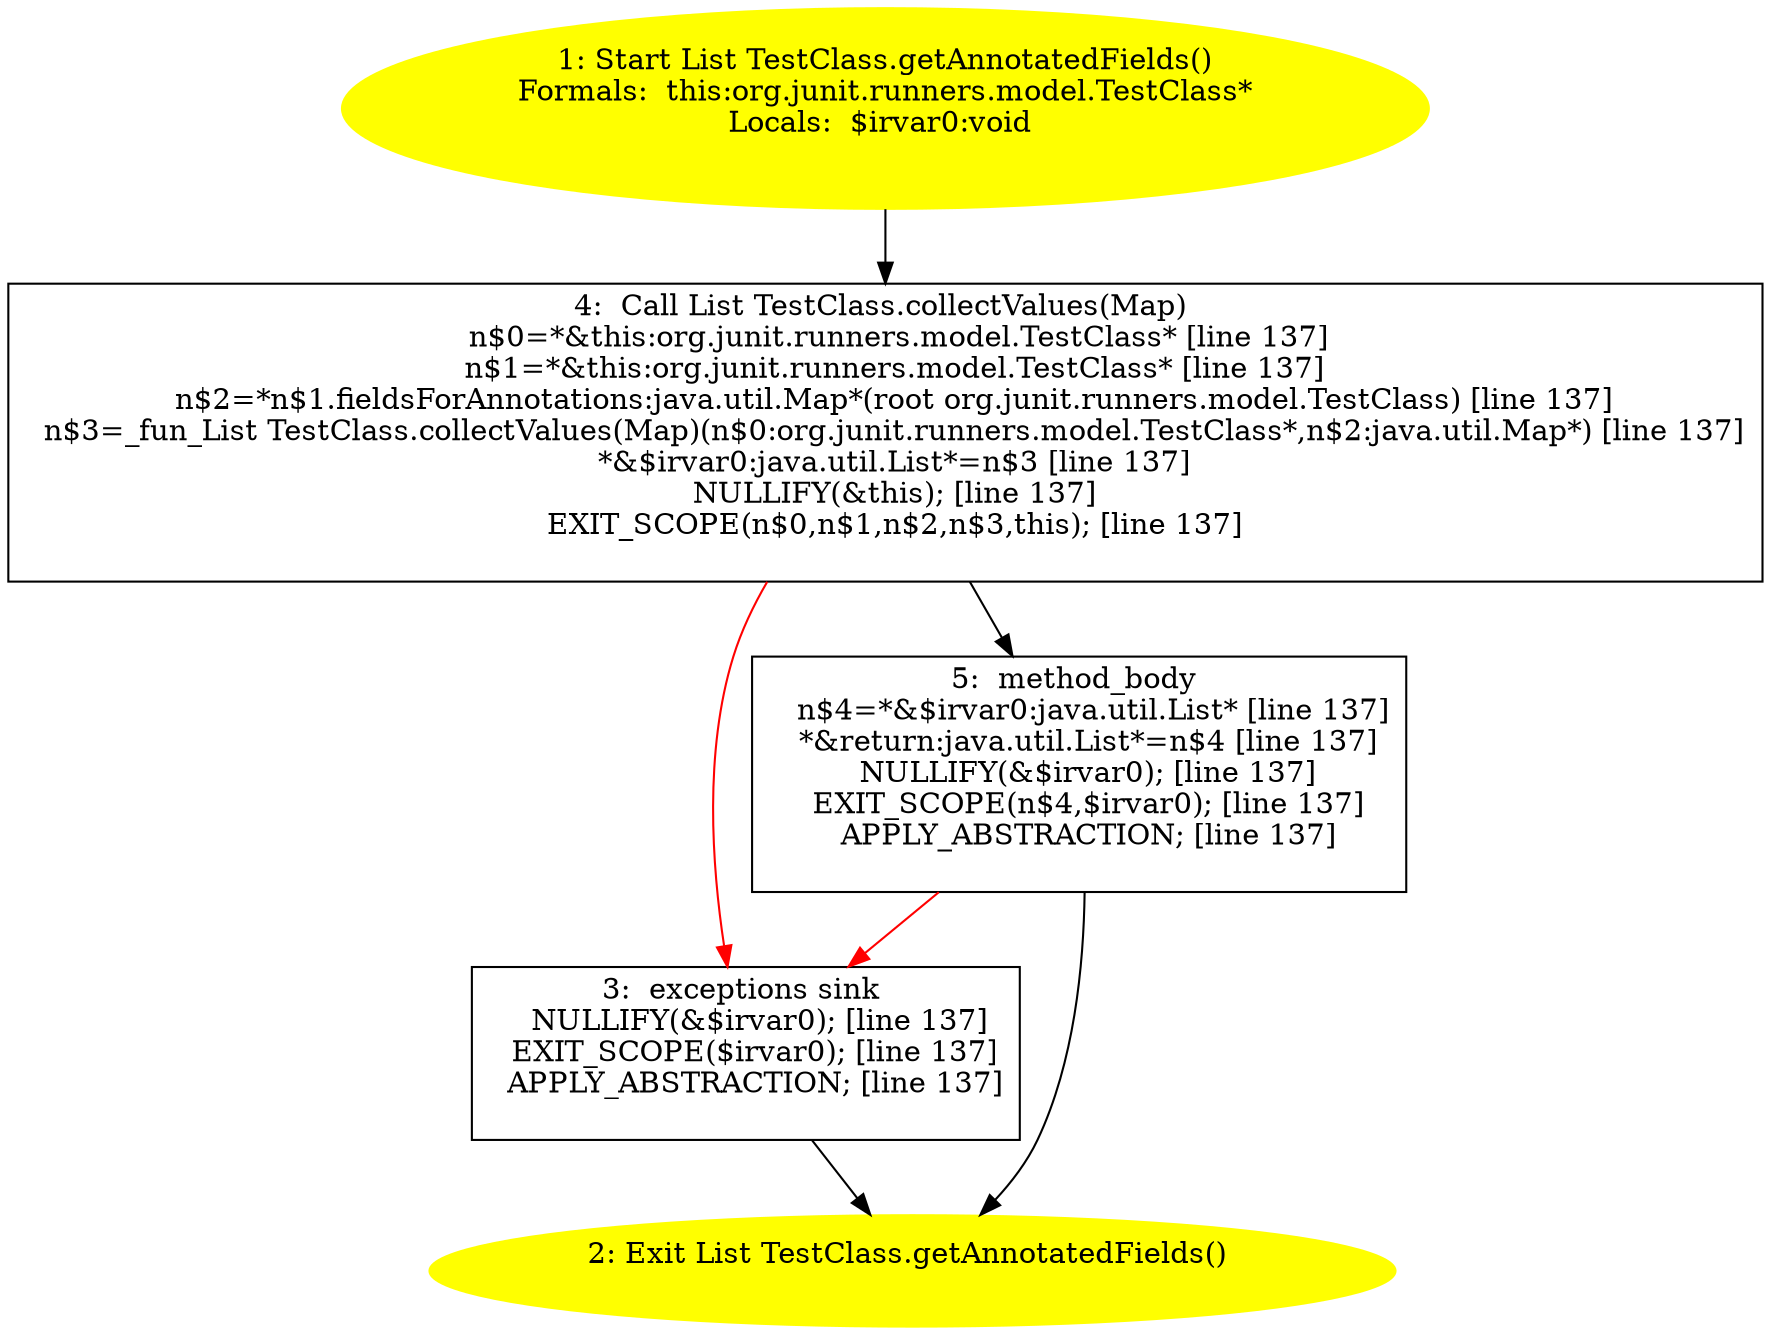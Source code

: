 /* @generated */
digraph cfg {
"org.junit.runners.model.TestClass.getAnnotatedFields():java.util.List.a63d42263829eb0e30f9e236c666a1ca_1" [label="1: Start List TestClass.getAnnotatedFields()\nFormals:  this:org.junit.runners.model.TestClass*\nLocals:  $irvar0:void \n  " color=yellow style=filled]
	

	 "org.junit.runners.model.TestClass.getAnnotatedFields():java.util.List.a63d42263829eb0e30f9e236c666a1ca_1" -> "org.junit.runners.model.TestClass.getAnnotatedFields():java.util.List.a63d42263829eb0e30f9e236c666a1ca_4" ;
"org.junit.runners.model.TestClass.getAnnotatedFields():java.util.List.a63d42263829eb0e30f9e236c666a1ca_2" [label="2: Exit List TestClass.getAnnotatedFields() \n  " color=yellow style=filled]
	

"org.junit.runners.model.TestClass.getAnnotatedFields():java.util.List.a63d42263829eb0e30f9e236c666a1ca_3" [label="3:  exceptions sink \n   NULLIFY(&$irvar0); [line 137]\n  EXIT_SCOPE($irvar0); [line 137]\n  APPLY_ABSTRACTION; [line 137]\n " shape="box"]
	

	 "org.junit.runners.model.TestClass.getAnnotatedFields():java.util.List.a63d42263829eb0e30f9e236c666a1ca_3" -> "org.junit.runners.model.TestClass.getAnnotatedFields():java.util.List.a63d42263829eb0e30f9e236c666a1ca_2" ;
"org.junit.runners.model.TestClass.getAnnotatedFields():java.util.List.a63d42263829eb0e30f9e236c666a1ca_4" [label="4:  Call List TestClass.collectValues(Map) \n   n$0=*&this:org.junit.runners.model.TestClass* [line 137]\n  n$1=*&this:org.junit.runners.model.TestClass* [line 137]\n  n$2=*n$1.fieldsForAnnotations:java.util.Map*(root org.junit.runners.model.TestClass) [line 137]\n  n$3=_fun_List TestClass.collectValues(Map)(n$0:org.junit.runners.model.TestClass*,n$2:java.util.Map*) [line 137]\n  *&$irvar0:java.util.List*=n$3 [line 137]\n  NULLIFY(&this); [line 137]\n  EXIT_SCOPE(n$0,n$1,n$2,n$3,this); [line 137]\n " shape="box"]
	

	 "org.junit.runners.model.TestClass.getAnnotatedFields():java.util.List.a63d42263829eb0e30f9e236c666a1ca_4" -> "org.junit.runners.model.TestClass.getAnnotatedFields():java.util.List.a63d42263829eb0e30f9e236c666a1ca_5" ;
	 "org.junit.runners.model.TestClass.getAnnotatedFields():java.util.List.a63d42263829eb0e30f9e236c666a1ca_4" -> "org.junit.runners.model.TestClass.getAnnotatedFields():java.util.List.a63d42263829eb0e30f9e236c666a1ca_3" [color="red" ];
"org.junit.runners.model.TestClass.getAnnotatedFields():java.util.List.a63d42263829eb0e30f9e236c666a1ca_5" [label="5:  method_body \n   n$4=*&$irvar0:java.util.List* [line 137]\n  *&return:java.util.List*=n$4 [line 137]\n  NULLIFY(&$irvar0); [line 137]\n  EXIT_SCOPE(n$4,$irvar0); [line 137]\n  APPLY_ABSTRACTION; [line 137]\n " shape="box"]
	

	 "org.junit.runners.model.TestClass.getAnnotatedFields():java.util.List.a63d42263829eb0e30f9e236c666a1ca_5" -> "org.junit.runners.model.TestClass.getAnnotatedFields():java.util.List.a63d42263829eb0e30f9e236c666a1ca_2" ;
	 "org.junit.runners.model.TestClass.getAnnotatedFields():java.util.List.a63d42263829eb0e30f9e236c666a1ca_5" -> "org.junit.runners.model.TestClass.getAnnotatedFields():java.util.List.a63d42263829eb0e30f9e236c666a1ca_3" [color="red" ];
}
